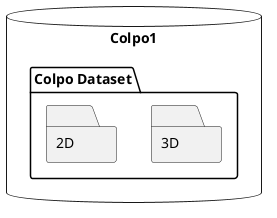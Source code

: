 @startuml global_architecture


database Colpo1 {
    folder ColpoDataset as "Colpo Dataset" {
        folder 3D
        folder 2D
    }
    
} 

@enduml